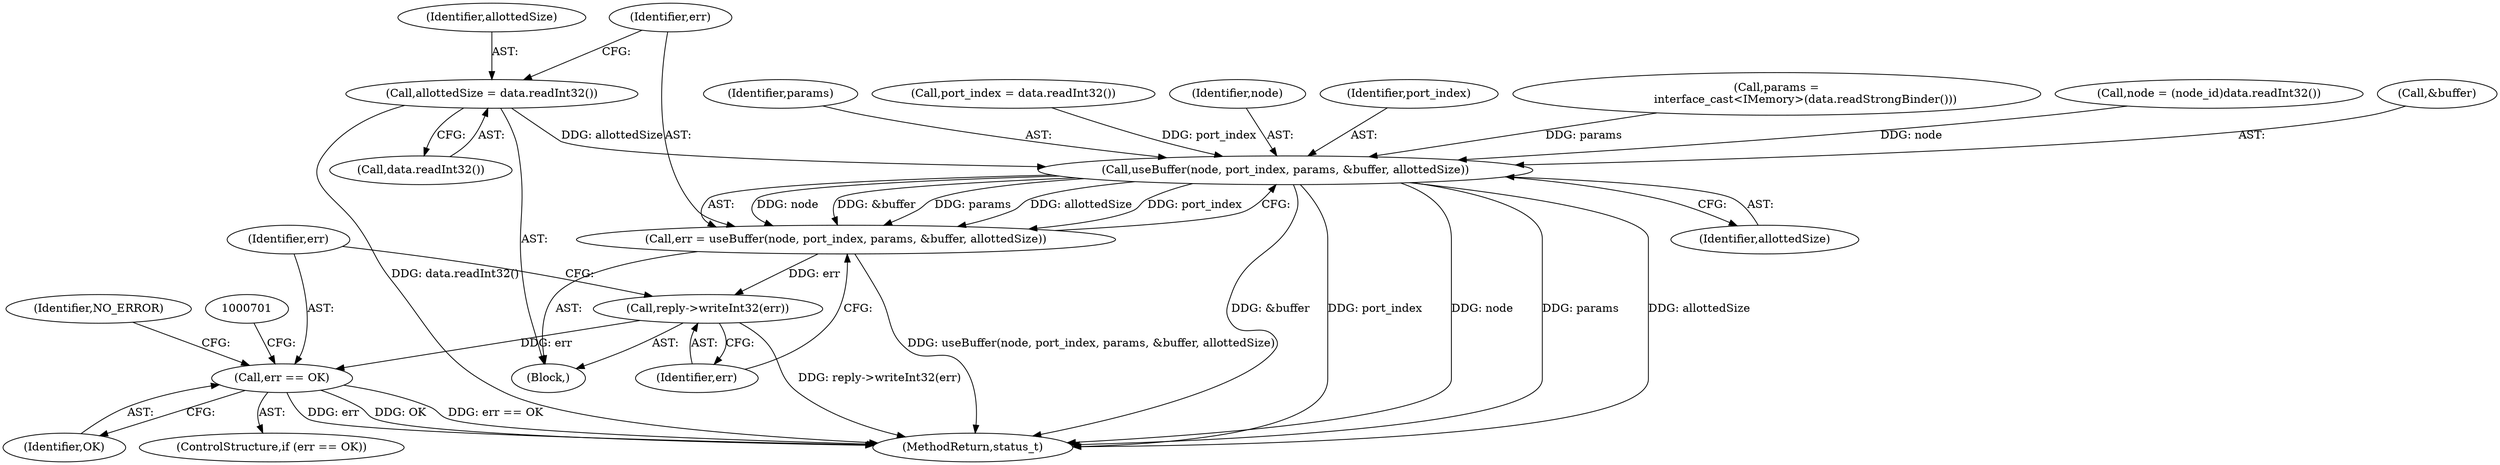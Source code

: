 digraph "0_Android_db829699d3293f254a7387894303451a91278986@API" {
"1000678" [label="(Call,allottedSize = data.readInt32())"];
"1000685" [label="(Call,useBuffer(node, port_index, params, &buffer, allottedSize))"];
"1000683" [label="(Call,err = useBuffer(node, port_index, params, &buffer, allottedSize))"];
"1000692" [label="(Call,reply->writeInt32(err))"];
"1000695" [label="(Call,err == OK)"];
"1001364" [label="(MethodReturn,status_t)"];
"1000695" [label="(Call,err == OK)"];
"1000683" [label="(Call,err = useBuffer(node, port_index, params, &buffer, allottedSize))"];
"1000666" [label="(Call,port_index = data.readInt32())"];
"1000685" [label="(Call,useBuffer(node, port_index, params, &buffer, allottedSize))"];
"1000654" [label="(Block,)"];
"1000696" [label="(Identifier,err)"];
"1000692" [label="(Call,reply->writeInt32(err))"];
"1000693" [label="(Identifier,err)"];
"1000680" [label="(Call,data.readInt32())"];
"1000686" [label="(Identifier,node)"];
"1000694" [label="(ControlStructure,if (err == OK))"];
"1000684" [label="(Identifier,err)"];
"1000691" [label="(Identifier,allottedSize)"];
"1000679" [label="(Identifier,allottedSize)"];
"1000687" [label="(Identifier,port_index)"];
"1000704" [label="(Identifier,NO_ERROR)"];
"1000670" [label="(Call,params =\n                interface_cast<IMemory>(data.readStrongBinder()))"];
"1000660" [label="(Call,node = (node_id)data.readInt32())"];
"1000697" [label="(Identifier,OK)"];
"1000689" [label="(Call,&buffer)"];
"1000678" [label="(Call,allottedSize = data.readInt32())"];
"1000688" [label="(Identifier,params)"];
"1000678" -> "1000654"  [label="AST: "];
"1000678" -> "1000680"  [label="CFG: "];
"1000679" -> "1000678"  [label="AST: "];
"1000680" -> "1000678"  [label="AST: "];
"1000684" -> "1000678"  [label="CFG: "];
"1000678" -> "1001364"  [label="DDG: data.readInt32()"];
"1000678" -> "1000685"  [label="DDG: allottedSize"];
"1000685" -> "1000683"  [label="AST: "];
"1000685" -> "1000691"  [label="CFG: "];
"1000686" -> "1000685"  [label="AST: "];
"1000687" -> "1000685"  [label="AST: "];
"1000688" -> "1000685"  [label="AST: "];
"1000689" -> "1000685"  [label="AST: "];
"1000691" -> "1000685"  [label="AST: "];
"1000683" -> "1000685"  [label="CFG: "];
"1000685" -> "1001364"  [label="DDG: &buffer"];
"1000685" -> "1001364"  [label="DDG: port_index"];
"1000685" -> "1001364"  [label="DDG: node"];
"1000685" -> "1001364"  [label="DDG: params"];
"1000685" -> "1001364"  [label="DDG: allottedSize"];
"1000685" -> "1000683"  [label="DDG: node"];
"1000685" -> "1000683"  [label="DDG: &buffer"];
"1000685" -> "1000683"  [label="DDG: params"];
"1000685" -> "1000683"  [label="DDG: allottedSize"];
"1000685" -> "1000683"  [label="DDG: port_index"];
"1000660" -> "1000685"  [label="DDG: node"];
"1000666" -> "1000685"  [label="DDG: port_index"];
"1000670" -> "1000685"  [label="DDG: params"];
"1000683" -> "1000654"  [label="AST: "];
"1000684" -> "1000683"  [label="AST: "];
"1000693" -> "1000683"  [label="CFG: "];
"1000683" -> "1001364"  [label="DDG: useBuffer(node, port_index, params, &buffer, allottedSize)"];
"1000683" -> "1000692"  [label="DDG: err"];
"1000692" -> "1000654"  [label="AST: "];
"1000692" -> "1000693"  [label="CFG: "];
"1000693" -> "1000692"  [label="AST: "];
"1000696" -> "1000692"  [label="CFG: "];
"1000692" -> "1001364"  [label="DDG: reply->writeInt32(err)"];
"1000692" -> "1000695"  [label="DDG: err"];
"1000695" -> "1000694"  [label="AST: "];
"1000695" -> "1000697"  [label="CFG: "];
"1000696" -> "1000695"  [label="AST: "];
"1000697" -> "1000695"  [label="AST: "];
"1000701" -> "1000695"  [label="CFG: "];
"1000704" -> "1000695"  [label="CFG: "];
"1000695" -> "1001364"  [label="DDG: err == OK"];
"1000695" -> "1001364"  [label="DDG: err"];
"1000695" -> "1001364"  [label="DDG: OK"];
}
